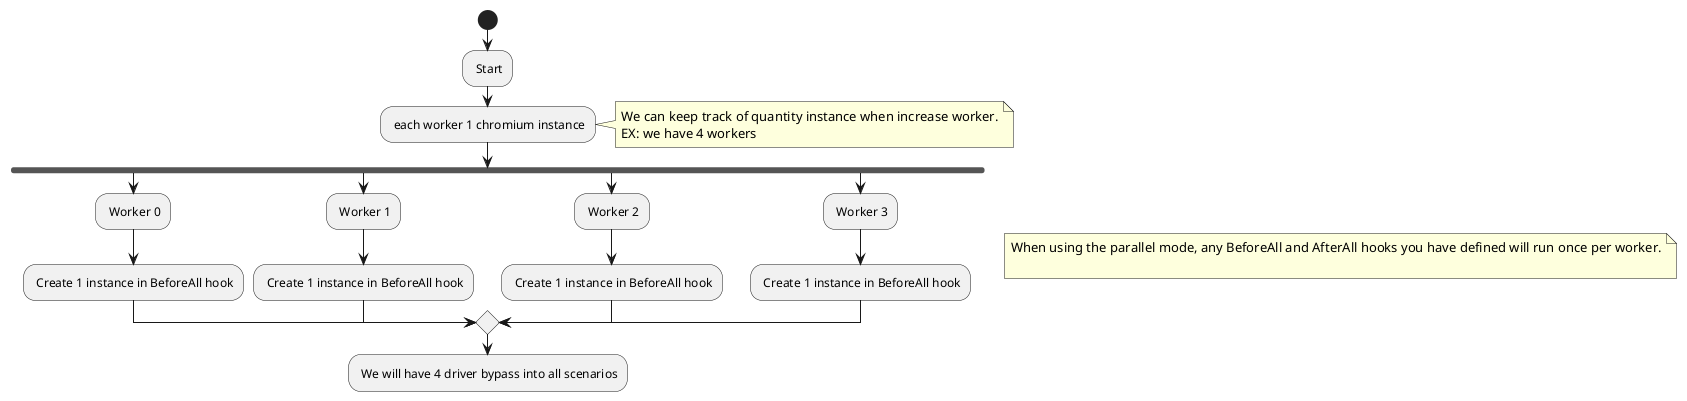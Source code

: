 @startuml
start
  : Start;
  : each worker 1 chromium instance;
note right
  We can keep track of quantity instance when increase worker.
  EX: we have 4 workers
end note
fork
  : Worker 0;
  : Create 1 instance in BeforeAll hook;
fork again
  : Worker 1;
  : Create 1 instance in BeforeAll hook;
fork again
  : Worker 2;
  : Create 1 instance in BeforeAll hook;
fork again
  : Worker 3;
  : Create 1 instance in BeforeAll hook;
end merge

note right
When using the parallel mode, any BeforeAll and AfterAll hooks you have defined will run once per worker.

end note


: We will have 4 driver bypass into all scenarios;
@enduml